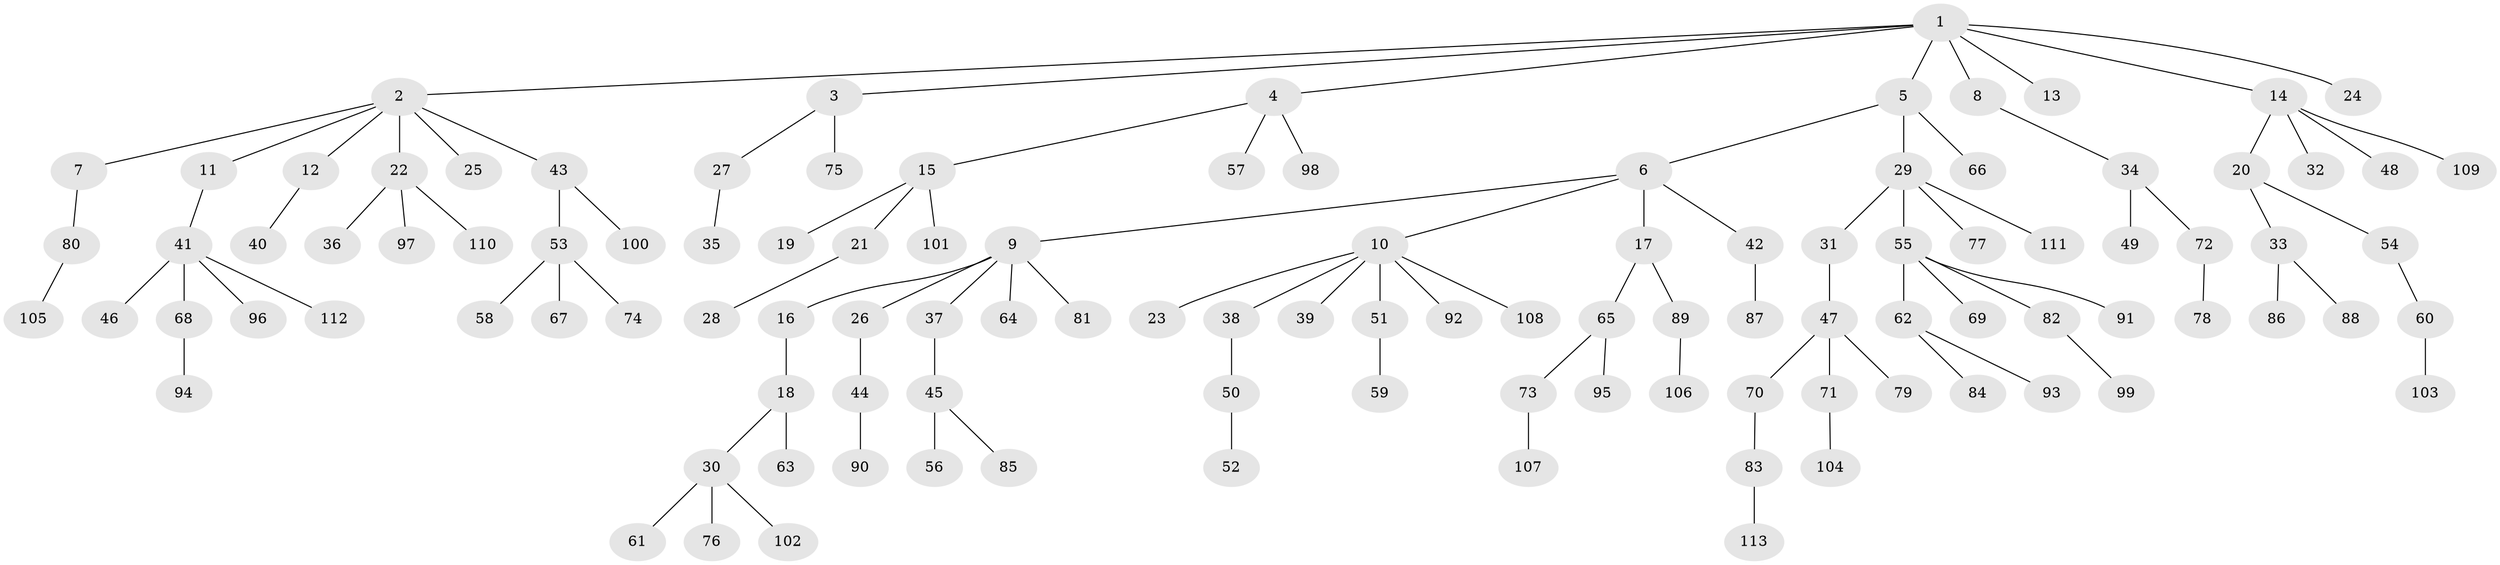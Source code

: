 // Generated by graph-tools (version 1.1) at 2025/53/03/09/25 04:53:30]
// undirected, 113 vertices, 112 edges
graph export_dot {
graph [start="1"]
  node [color=gray90,style=filled];
  1;
  2;
  3;
  4;
  5;
  6;
  7;
  8;
  9;
  10;
  11;
  12;
  13;
  14;
  15;
  16;
  17;
  18;
  19;
  20;
  21;
  22;
  23;
  24;
  25;
  26;
  27;
  28;
  29;
  30;
  31;
  32;
  33;
  34;
  35;
  36;
  37;
  38;
  39;
  40;
  41;
  42;
  43;
  44;
  45;
  46;
  47;
  48;
  49;
  50;
  51;
  52;
  53;
  54;
  55;
  56;
  57;
  58;
  59;
  60;
  61;
  62;
  63;
  64;
  65;
  66;
  67;
  68;
  69;
  70;
  71;
  72;
  73;
  74;
  75;
  76;
  77;
  78;
  79;
  80;
  81;
  82;
  83;
  84;
  85;
  86;
  87;
  88;
  89;
  90;
  91;
  92;
  93;
  94;
  95;
  96;
  97;
  98;
  99;
  100;
  101;
  102;
  103;
  104;
  105;
  106;
  107;
  108;
  109;
  110;
  111;
  112;
  113;
  1 -- 2;
  1 -- 3;
  1 -- 4;
  1 -- 5;
  1 -- 8;
  1 -- 13;
  1 -- 14;
  1 -- 24;
  2 -- 7;
  2 -- 11;
  2 -- 12;
  2 -- 22;
  2 -- 25;
  2 -- 43;
  3 -- 27;
  3 -- 75;
  4 -- 15;
  4 -- 57;
  4 -- 98;
  5 -- 6;
  5 -- 29;
  5 -- 66;
  6 -- 9;
  6 -- 10;
  6 -- 17;
  6 -- 42;
  7 -- 80;
  8 -- 34;
  9 -- 16;
  9 -- 26;
  9 -- 37;
  9 -- 64;
  9 -- 81;
  10 -- 23;
  10 -- 38;
  10 -- 39;
  10 -- 51;
  10 -- 92;
  10 -- 108;
  11 -- 41;
  12 -- 40;
  14 -- 20;
  14 -- 32;
  14 -- 48;
  14 -- 109;
  15 -- 19;
  15 -- 21;
  15 -- 101;
  16 -- 18;
  17 -- 65;
  17 -- 89;
  18 -- 30;
  18 -- 63;
  20 -- 33;
  20 -- 54;
  21 -- 28;
  22 -- 36;
  22 -- 97;
  22 -- 110;
  26 -- 44;
  27 -- 35;
  29 -- 31;
  29 -- 55;
  29 -- 77;
  29 -- 111;
  30 -- 61;
  30 -- 76;
  30 -- 102;
  31 -- 47;
  33 -- 86;
  33 -- 88;
  34 -- 49;
  34 -- 72;
  37 -- 45;
  38 -- 50;
  41 -- 46;
  41 -- 68;
  41 -- 96;
  41 -- 112;
  42 -- 87;
  43 -- 53;
  43 -- 100;
  44 -- 90;
  45 -- 56;
  45 -- 85;
  47 -- 70;
  47 -- 71;
  47 -- 79;
  50 -- 52;
  51 -- 59;
  53 -- 58;
  53 -- 67;
  53 -- 74;
  54 -- 60;
  55 -- 62;
  55 -- 69;
  55 -- 82;
  55 -- 91;
  60 -- 103;
  62 -- 84;
  62 -- 93;
  65 -- 73;
  65 -- 95;
  68 -- 94;
  70 -- 83;
  71 -- 104;
  72 -- 78;
  73 -- 107;
  80 -- 105;
  82 -- 99;
  83 -- 113;
  89 -- 106;
}
